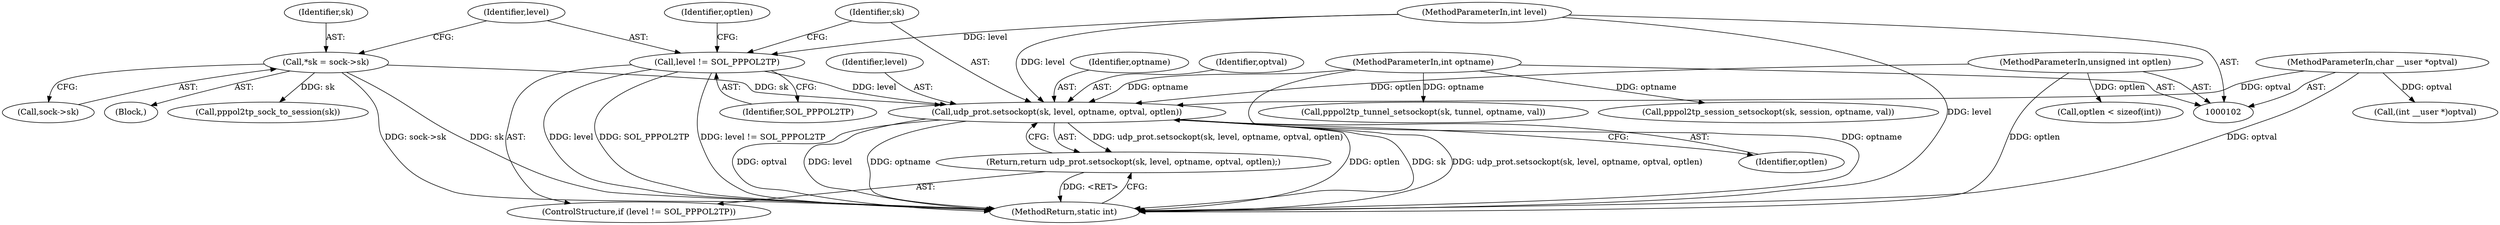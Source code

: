 digraph "1_linux_3cf521f7dc87c031617fd47e4b7aa2593c2f3daf_0@del" {
"1000125" [label="(Call,udp_prot.setsockopt(sk, level, optname, optval, optlen))"];
"1000110" [label="(Call,*sk = sock->sk)"];
"1000121" [label="(Call,level != SOL_PPPOL2TP)"];
"1000104" [label="(MethodParameterIn,int level)"];
"1000105" [label="(MethodParameterIn,int optname)"];
"1000106" [label="(MethodParameterIn,char __user *optval)"];
"1000107" [label="(MethodParameterIn,unsigned int optlen)"];
"1000124" [label="(Return,return udp_prot.setsockopt(sk, level, optname, optval, optlen);)"];
"1000111" [label="(Identifier,sk)"];
"1000110" [label="(Call,*sk = sock->sk)"];
"1000112" [label="(Call,sock->sk)"];
"1000120" [label="(ControlStructure,if (level != SOL_PPPOL2TP))"];
"1000128" [label="(Identifier,optname)"];
"1000130" [label="(Identifier,optlen)"];
"1000218" [label="(Call,pppol2tp_session_setsockopt(sk, session, optname, val))"];
"1000121" [label="(Call,level != SOL_PPPOL2TP)"];
"1000107" [label="(MethodParameterIn,unsigned int optlen)"];
"1000129" [label="(Identifier,optval)"];
"1000106" [label="(MethodParameterIn,char __user *optval)"];
"1000123" [label="(Identifier,SOL_PPPOL2TP)"];
"1000132" [label="(Call,optlen < sizeof(int))"];
"1000124" [label="(Return,return udp_prot.setsockopt(sk, level, optname, optval, optlen);)"];
"1000125" [label="(Call,udp_prot.setsockopt(sk, level, optname, optval, optlen))"];
"1000122" [label="(Identifier,level)"];
"1000108" [label="(Block,)"];
"1000232" [label="(MethodReturn,static int)"];
"1000142" [label="(Call,(int __user *)optval)"];
"1000133" [label="(Identifier,optlen)"];
"1000105" [label="(MethodParameterIn,int optname)"];
"1000127" [label="(Identifier,level)"];
"1000104" [label="(MethodParameterIn,int level)"];
"1000206" [label="(Call,pppol2tp_tunnel_setsockopt(sk, tunnel, optname, val))"];
"1000126" [label="(Identifier,sk)"];
"1000165" [label="(Call,pppol2tp_sock_to_session(sk))"];
"1000125" -> "1000124"  [label="AST: "];
"1000125" -> "1000130"  [label="CFG: "];
"1000126" -> "1000125"  [label="AST: "];
"1000127" -> "1000125"  [label="AST: "];
"1000128" -> "1000125"  [label="AST: "];
"1000129" -> "1000125"  [label="AST: "];
"1000130" -> "1000125"  [label="AST: "];
"1000124" -> "1000125"  [label="CFG: "];
"1000125" -> "1000232"  [label="DDG: optlen"];
"1000125" -> "1000232"  [label="DDG: sk"];
"1000125" -> "1000232"  [label="DDG: udp_prot.setsockopt(sk, level, optname, optval, optlen)"];
"1000125" -> "1000232"  [label="DDG: optval"];
"1000125" -> "1000232"  [label="DDG: level"];
"1000125" -> "1000232"  [label="DDG: optname"];
"1000125" -> "1000124"  [label="DDG: udp_prot.setsockopt(sk, level, optname, optval, optlen)"];
"1000110" -> "1000125"  [label="DDG: sk"];
"1000121" -> "1000125"  [label="DDG: level"];
"1000104" -> "1000125"  [label="DDG: level"];
"1000105" -> "1000125"  [label="DDG: optname"];
"1000106" -> "1000125"  [label="DDG: optval"];
"1000107" -> "1000125"  [label="DDG: optlen"];
"1000110" -> "1000108"  [label="AST: "];
"1000110" -> "1000112"  [label="CFG: "];
"1000111" -> "1000110"  [label="AST: "];
"1000112" -> "1000110"  [label="AST: "];
"1000122" -> "1000110"  [label="CFG: "];
"1000110" -> "1000232"  [label="DDG: sock->sk"];
"1000110" -> "1000232"  [label="DDG: sk"];
"1000110" -> "1000165"  [label="DDG: sk"];
"1000121" -> "1000120"  [label="AST: "];
"1000121" -> "1000123"  [label="CFG: "];
"1000122" -> "1000121"  [label="AST: "];
"1000123" -> "1000121"  [label="AST: "];
"1000126" -> "1000121"  [label="CFG: "];
"1000133" -> "1000121"  [label="CFG: "];
"1000121" -> "1000232"  [label="DDG: SOL_PPPOL2TP"];
"1000121" -> "1000232"  [label="DDG: level != SOL_PPPOL2TP"];
"1000121" -> "1000232"  [label="DDG: level"];
"1000104" -> "1000121"  [label="DDG: level"];
"1000104" -> "1000102"  [label="AST: "];
"1000104" -> "1000232"  [label="DDG: level"];
"1000105" -> "1000102"  [label="AST: "];
"1000105" -> "1000232"  [label="DDG: optname"];
"1000105" -> "1000206"  [label="DDG: optname"];
"1000105" -> "1000218"  [label="DDG: optname"];
"1000106" -> "1000102"  [label="AST: "];
"1000106" -> "1000232"  [label="DDG: optval"];
"1000106" -> "1000142"  [label="DDG: optval"];
"1000107" -> "1000102"  [label="AST: "];
"1000107" -> "1000232"  [label="DDG: optlen"];
"1000107" -> "1000132"  [label="DDG: optlen"];
"1000124" -> "1000120"  [label="AST: "];
"1000232" -> "1000124"  [label="CFG: "];
"1000124" -> "1000232"  [label="DDG: <RET>"];
}
